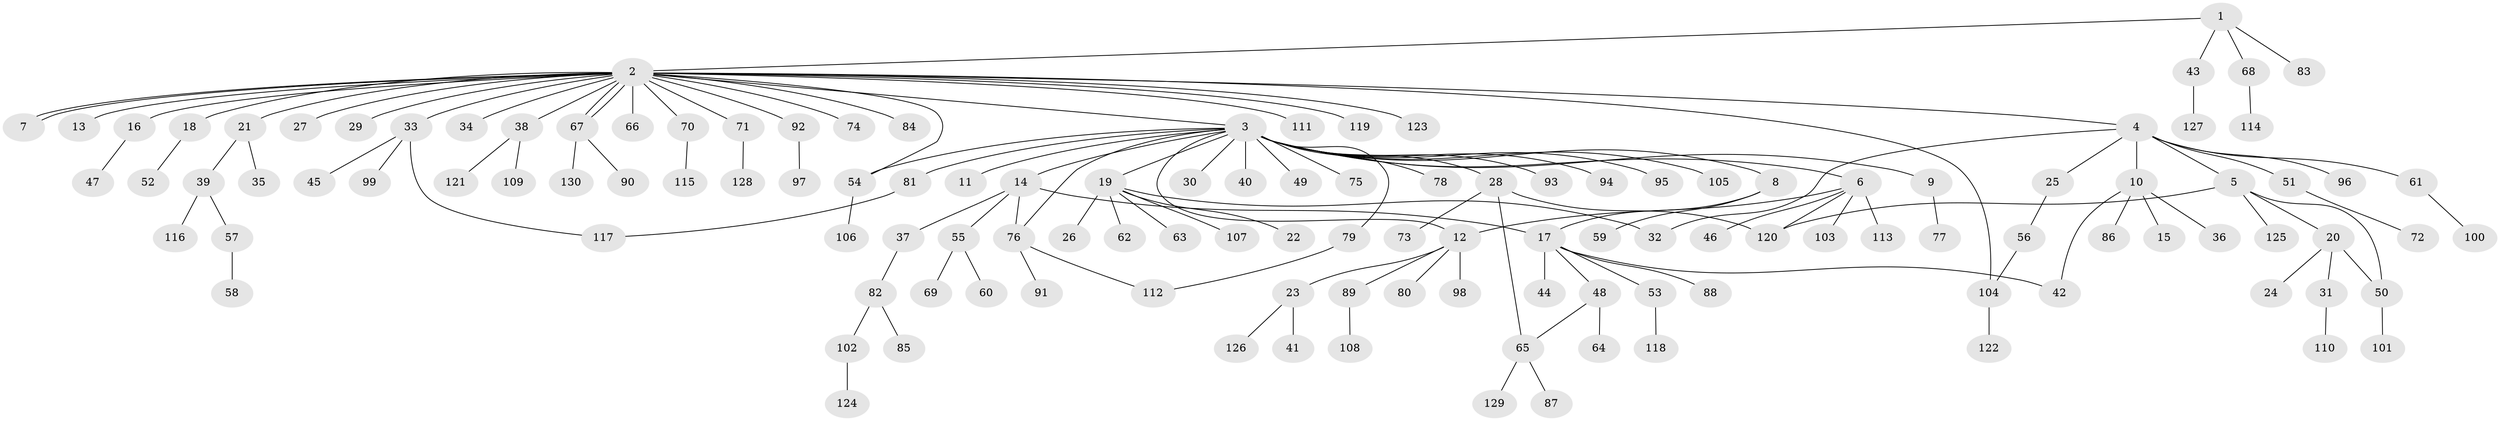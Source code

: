 // Generated by graph-tools (version 1.1) at 2025/11/02/27/25 16:11:11]
// undirected, 130 vertices, 144 edges
graph export_dot {
graph [start="1"]
  node [color=gray90,style=filled];
  1;
  2;
  3;
  4;
  5;
  6;
  7;
  8;
  9;
  10;
  11;
  12;
  13;
  14;
  15;
  16;
  17;
  18;
  19;
  20;
  21;
  22;
  23;
  24;
  25;
  26;
  27;
  28;
  29;
  30;
  31;
  32;
  33;
  34;
  35;
  36;
  37;
  38;
  39;
  40;
  41;
  42;
  43;
  44;
  45;
  46;
  47;
  48;
  49;
  50;
  51;
  52;
  53;
  54;
  55;
  56;
  57;
  58;
  59;
  60;
  61;
  62;
  63;
  64;
  65;
  66;
  67;
  68;
  69;
  70;
  71;
  72;
  73;
  74;
  75;
  76;
  77;
  78;
  79;
  80;
  81;
  82;
  83;
  84;
  85;
  86;
  87;
  88;
  89;
  90;
  91;
  92;
  93;
  94;
  95;
  96;
  97;
  98;
  99;
  100;
  101;
  102;
  103;
  104;
  105;
  106;
  107;
  108;
  109;
  110;
  111;
  112;
  113;
  114;
  115;
  116;
  117;
  118;
  119;
  120;
  121;
  122;
  123;
  124;
  125;
  126;
  127;
  128;
  129;
  130;
  1 -- 2;
  1 -- 43;
  1 -- 68;
  1 -- 83;
  2 -- 3;
  2 -- 4;
  2 -- 7;
  2 -- 7;
  2 -- 13;
  2 -- 16;
  2 -- 18;
  2 -- 21;
  2 -- 27;
  2 -- 29;
  2 -- 33;
  2 -- 34;
  2 -- 38;
  2 -- 54;
  2 -- 66;
  2 -- 67;
  2 -- 67;
  2 -- 70;
  2 -- 71;
  2 -- 74;
  2 -- 84;
  2 -- 92;
  2 -- 104;
  2 -- 111;
  2 -- 119;
  2 -- 123;
  3 -- 6;
  3 -- 8;
  3 -- 9;
  3 -- 11;
  3 -- 12;
  3 -- 14;
  3 -- 19;
  3 -- 28;
  3 -- 30;
  3 -- 40;
  3 -- 49;
  3 -- 54;
  3 -- 75;
  3 -- 76;
  3 -- 78;
  3 -- 79;
  3 -- 81;
  3 -- 93;
  3 -- 94;
  3 -- 95;
  3 -- 105;
  4 -- 5;
  4 -- 10;
  4 -- 25;
  4 -- 32;
  4 -- 51;
  4 -- 61;
  4 -- 96;
  5 -- 20;
  5 -- 50;
  5 -- 120;
  5 -- 125;
  6 -- 12;
  6 -- 46;
  6 -- 103;
  6 -- 113;
  6 -- 120;
  8 -- 17;
  8 -- 59;
  9 -- 77;
  10 -- 15;
  10 -- 36;
  10 -- 42;
  10 -- 86;
  12 -- 23;
  12 -- 80;
  12 -- 89;
  12 -- 98;
  14 -- 17;
  14 -- 37;
  14 -- 55;
  14 -- 76;
  16 -- 47;
  17 -- 42;
  17 -- 44;
  17 -- 48;
  17 -- 53;
  17 -- 88;
  18 -- 52;
  19 -- 22;
  19 -- 26;
  19 -- 32;
  19 -- 62;
  19 -- 63;
  19 -- 107;
  20 -- 24;
  20 -- 31;
  20 -- 50;
  21 -- 35;
  21 -- 39;
  23 -- 41;
  23 -- 126;
  25 -- 56;
  28 -- 65;
  28 -- 73;
  28 -- 120;
  31 -- 110;
  33 -- 45;
  33 -- 99;
  33 -- 117;
  37 -- 82;
  38 -- 109;
  38 -- 121;
  39 -- 57;
  39 -- 116;
  43 -- 127;
  48 -- 64;
  48 -- 65;
  50 -- 101;
  51 -- 72;
  53 -- 118;
  54 -- 106;
  55 -- 60;
  55 -- 69;
  56 -- 104;
  57 -- 58;
  61 -- 100;
  65 -- 87;
  65 -- 129;
  67 -- 90;
  67 -- 130;
  68 -- 114;
  70 -- 115;
  71 -- 128;
  76 -- 91;
  76 -- 112;
  79 -- 112;
  81 -- 117;
  82 -- 85;
  82 -- 102;
  89 -- 108;
  92 -- 97;
  102 -- 124;
  104 -- 122;
}
